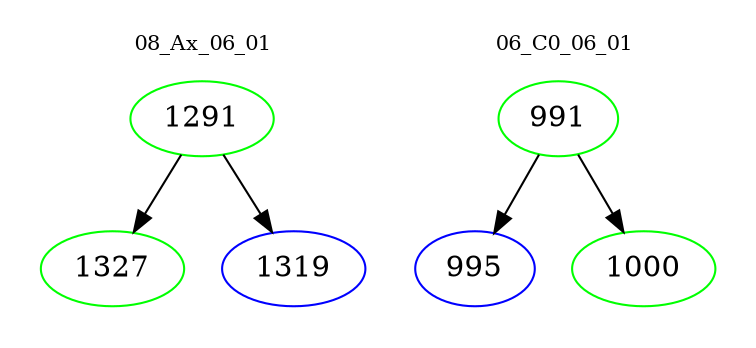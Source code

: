 digraph{
subgraph cluster_0 {
color = white
label = "08_Ax_06_01";
fontsize=10;
T0_1291 [label="1291", color="green"]
T0_1291 -> T0_1327 [color="black"]
T0_1327 [label="1327", color="green"]
T0_1291 -> T0_1319 [color="black"]
T0_1319 [label="1319", color="blue"]
}
subgraph cluster_1 {
color = white
label = "06_C0_06_01";
fontsize=10;
T1_991 [label="991", color="green"]
T1_991 -> T1_995 [color="black"]
T1_995 [label="995", color="blue"]
T1_991 -> T1_1000 [color="black"]
T1_1000 [label="1000", color="green"]
}
}
